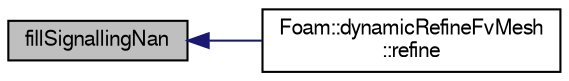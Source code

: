 digraph "fillSignallingNan"
{
  bgcolor="transparent";
  edge [fontname="FreeSans",fontsize="10",labelfontname="FreeSans",labelfontsize="10"];
  node [fontname="FreeSans",fontsize="10",shape=record];
  rankdir="LR";
  Node1 [label="fillSignallingNan",height=0.2,width=0.4,color="black", fillcolor="grey75", style="filled" fontcolor="black"];
  Node1 -> Node2 [dir="back",color="midnightblue",fontsize="10",style="solid",fontname="FreeSans"];
  Node2 [label="Foam::dynamicRefineFvMesh\l::refine",height=0.2,width=0.4,color="black",URL="$a00584.html#a4cc059364e8fc86931758f25f0503d7e",tooltip="Refine cells. Update mesh and fields. "];
}
